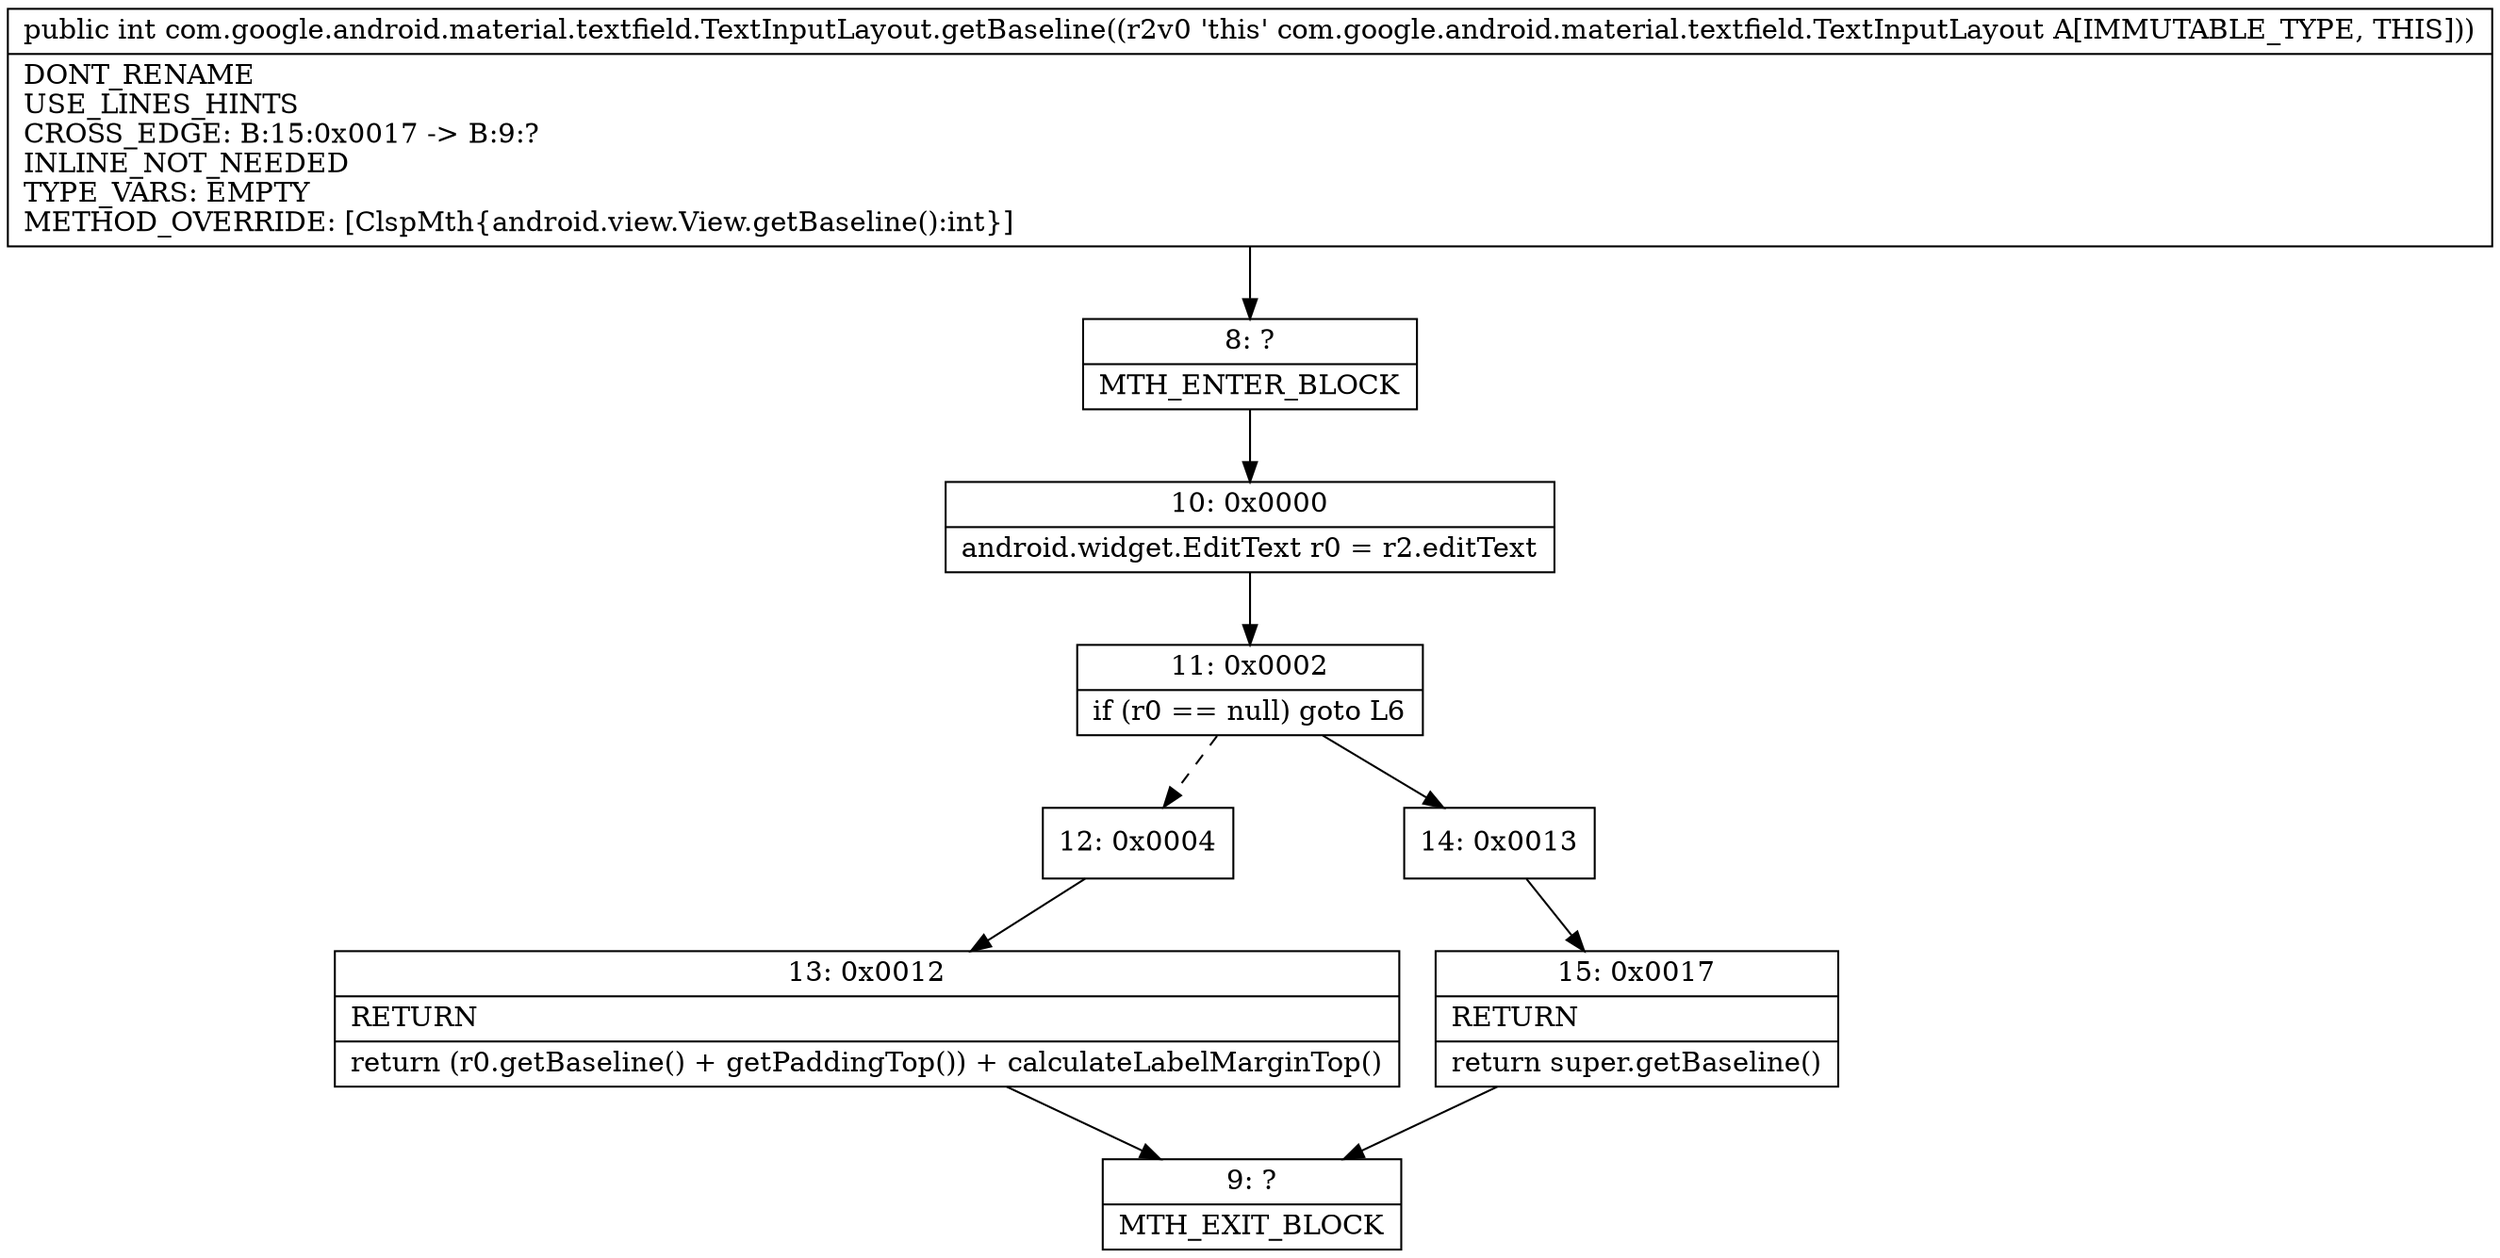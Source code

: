 digraph "CFG forcom.google.android.material.textfield.TextInputLayout.getBaseline()I" {
Node_8 [shape=record,label="{8\:\ ?|MTH_ENTER_BLOCK\l}"];
Node_10 [shape=record,label="{10\:\ 0x0000|android.widget.EditText r0 = r2.editText\l}"];
Node_11 [shape=record,label="{11\:\ 0x0002|if (r0 == null) goto L6\l}"];
Node_12 [shape=record,label="{12\:\ 0x0004}"];
Node_13 [shape=record,label="{13\:\ 0x0012|RETURN\l|return (r0.getBaseline() + getPaddingTop()) + calculateLabelMarginTop()\l}"];
Node_9 [shape=record,label="{9\:\ ?|MTH_EXIT_BLOCK\l}"];
Node_14 [shape=record,label="{14\:\ 0x0013}"];
Node_15 [shape=record,label="{15\:\ 0x0017|RETURN\l|return super.getBaseline()\l}"];
MethodNode[shape=record,label="{public int com.google.android.material.textfield.TextInputLayout.getBaseline((r2v0 'this' com.google.android.material.textfield.TextInputLayout A[IMMUTABLE_TYPE, THIS]))  | DONT_RENAME\lUSE_LINES_HINTS\lCROSS_EDGE: B:15:0x0017 \-\> B:9:?\lINLINE_NOT_NEEDED\lTYPE_VARS: EMPTY\lMETHOD_OVERRIDE: [ClspMth\{android.view.View.getBaseline():int\}]\l}"];
MethodNode -> Node_8;Node_8 -> Node_10;
Node_10 -> Node_11;
Node_11 -> Node_12[style=dashed];
Node_11 -> Node_14;
Node_12 -> Node_13;
Node_13 -> Node_9;
Node_14 -> Node_15;
Node_15 -> Node_9;
}

